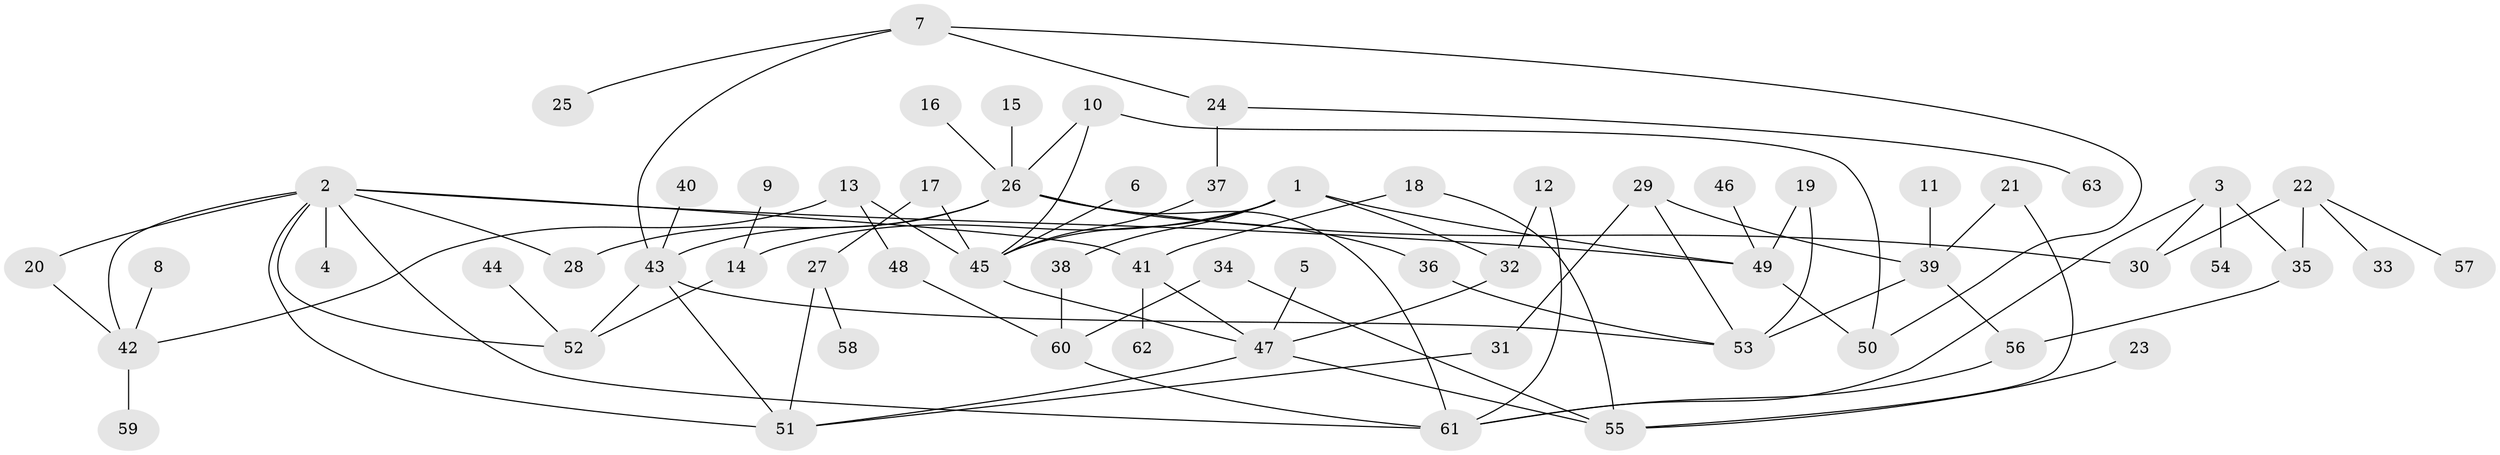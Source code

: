 // original degree distribution, {7: 0.024, 4: 0.088, 5: 0.032, 2: 0.312, 6: 0.032, 1: 0.312, 8: 0.008, 3: 0.192}
// Generated by graph-tools (version 1.1) at 2025/25/03/09/25 03:25:35]
// undirected, 63 vertices, 90 edges
graph export_dot {
graph [start="1"]
  node [color=gray90,style=filled];
  1;
  2;
  3;
  4;
  5;
  6;
  7;
  8;
  9;
  10;
  11;
  12;
  13;
  14;
  15;
  16;
  17;
  18;
  19;
  20;
  21;
  22;
  23;
  24;
  25;
  26;
  27;
  28;
  29;
  30;
  31;
  32;
  33;
  34;
  35;
  36;
  37;
  38;
  39;
  40;
  41;
  42;
  43;
  44;
  45;
  46;
  47;
  48;
  49;
  50;
  51;
  52;
  53;
  54;
  55;
  56;
  57;
  58;
  59;
  60;
  61;
  62;
  63;
  1 -- 14 [weight=1.0];
  1 -- 32 [weight=1.0];
  1 -- 38 [weight=1.0];
  1 -- 45 [weight=1.0];
  1 -- 49 [weight=1.0];
  2 -- 4 [weight=1.0];
  2 -- 20 [weight=1.0];
  2 -- 28 [weight=1.0];
  2 -- 41 [weight=1.0];
  2 -- 42 [weight=1.0];
  2 -- 49 [weight=1.0];
  2 -- 51 [weight=1.0];
  2 -- 52 [weight=1.0];
  2 -- 61 [weight=1.0];
  3 -- 30 [weight=1.0];
  3 -- 35 [weight=1.0];
  3 -- 54 [weight=1.0];
  3 -- 61 [weight=1.0];
  5 -- 47 [weight=1.0];
  6 -- 45 [weight=1.0];
  7 -- 24 [weight=1.0];
  7 -- 25 [weight=1.0];
  7 -- 43 [weight=1.0];
  7 -- 50 [weight=1.0];
  8 -- 42 [weight=1.0];
  9 -- 14 [weight=1.0];
  10 -- 26 [weight=1.0];
  10 -- 45 [weight=1.0];
  10 -- 50 [weight=1.0];
  11 -- 39 [weight=1.0];
  12 -- 32 [weight=1.0];
  12 -- 61 [weight=1.0];
  13 -- 42 [weight=1.0];
  13 -- 45 [weight=1.0];
  13 -- 48 [weight=1.0];
  14 -- 52 [weight=1.0];
  15 -- 26 [weight=1.0];
  16 -- 26 [weight=1.0];
  17 -- 27 [weight=1.0];
  17 -- 45 [weight=1.0];
  18 -- 41 [weight=1.0];
  18 -- 55 [weight=1.0];
  19 -- 49 [weight=1.0];
  19 -- 53 [weight=1.0];
  20 -- 42 [weight=1.0];
  21 -- 39 [weight=1.0];
  21 -- 55 [weight=1.0];
  22 -- 30 [weight=1.0];
  22 -- 33 [weight=1.0];
  22 -- 35 [weight=1.0];
  22 -- 57 [weight=1.0];
  23 -- 55 [weight=1.0];
  24 -- 37 [weight=1.0];
  24 -- 63 [weight=1.0];
  26 -- 28 [weight=1.0];
  26 -- 30 [weight=1.0];
  26 -- 36 [weight=1.0];
  26 -- 43 [weight=1.0];
  26 -- 61 [weight=1.0];
  27 -- 51 [weight=1.0];
  27 -- 58 [weight=1.0];
  29 -- 31 [weight=1.0];
  29 -- 39 [weight=1.0];
  29 -- 53 [weight=1.0];
  31 -- 51 [weight=1.0];
  32 -- 47 [weight=1.0];
  34 -- 55 [weight=1.0];
  34 -- 60 [weight=1.0];
  35 -- 56 [weight=1.0];
  36 -- 53 [weight=1.0];
  37 -- 45 [weight=1.0];
  38 -- 60 [weight=1.0];
  39 -- 53 [weight=2.0];
  39 -- 56 [weight=1.0];
  40 -- 43 [weight=1.0];
  41 -- 47 [weight=1.0];
  41 -- 62 [weight=1.0];
  42 -- 59 [weight=1.0];
  43 -- 51 [weight=1.0];
  43 -- 52 [weight=1.0];
  43 -- 53 [weight=1.0];
  44 -- 52 [weight=1.0];
  45 -- 47 [weight=1.0];
  46 -- 49 [weight=1.0];
  47 -- 51 [weight=1.0];
  47 -- 55 [weight=1.0];
  48 -- 60 [weight=1.0];
  49 -- 50 [weight=1.0];
  56 -- 61 [weight=1.0];
  60 -- 61 [weight=1.0];
}
